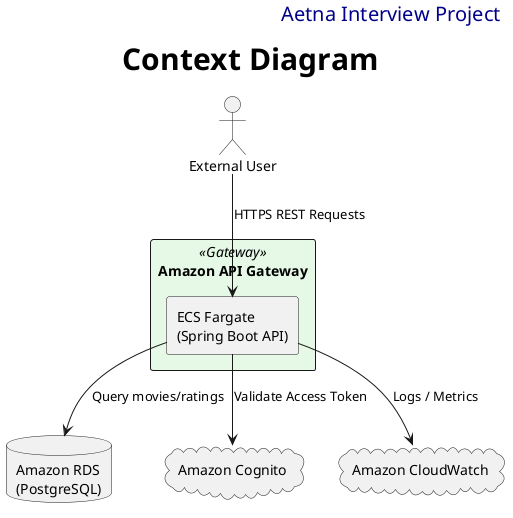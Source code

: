 @startuml
' Set the font size and color for the new title
skinparam HeaderFontSize 20
skinparam HeaderFontColor #00008B
header Aetna Interview Project

' Existing title
skinparam titleFontSize 30
title Context Diagram

actor "External User" as User

rectangle "Amazon API Gateway" <<Gateway>> {
    rectangle "ECS Fargate\n(Spring Boot API)" as API
}

database "Amazon RDS\n(PostgreSQL)" as RDS
cloud "Amazon Cognito" as Cognito
cloud "Amazon CloudWatch" as CloudWatch

' Define custom color for Amazon API Gateway
skinparam RectangleBackgroundColor<<Gateway>> #E6F9E6

User --> API : HTTPS REST Requests
API --> RDS : Query movies/ratings
API --> Cognito : Validate Access Token
API --> CloudWatch : Logs / Metrics

@enduml
